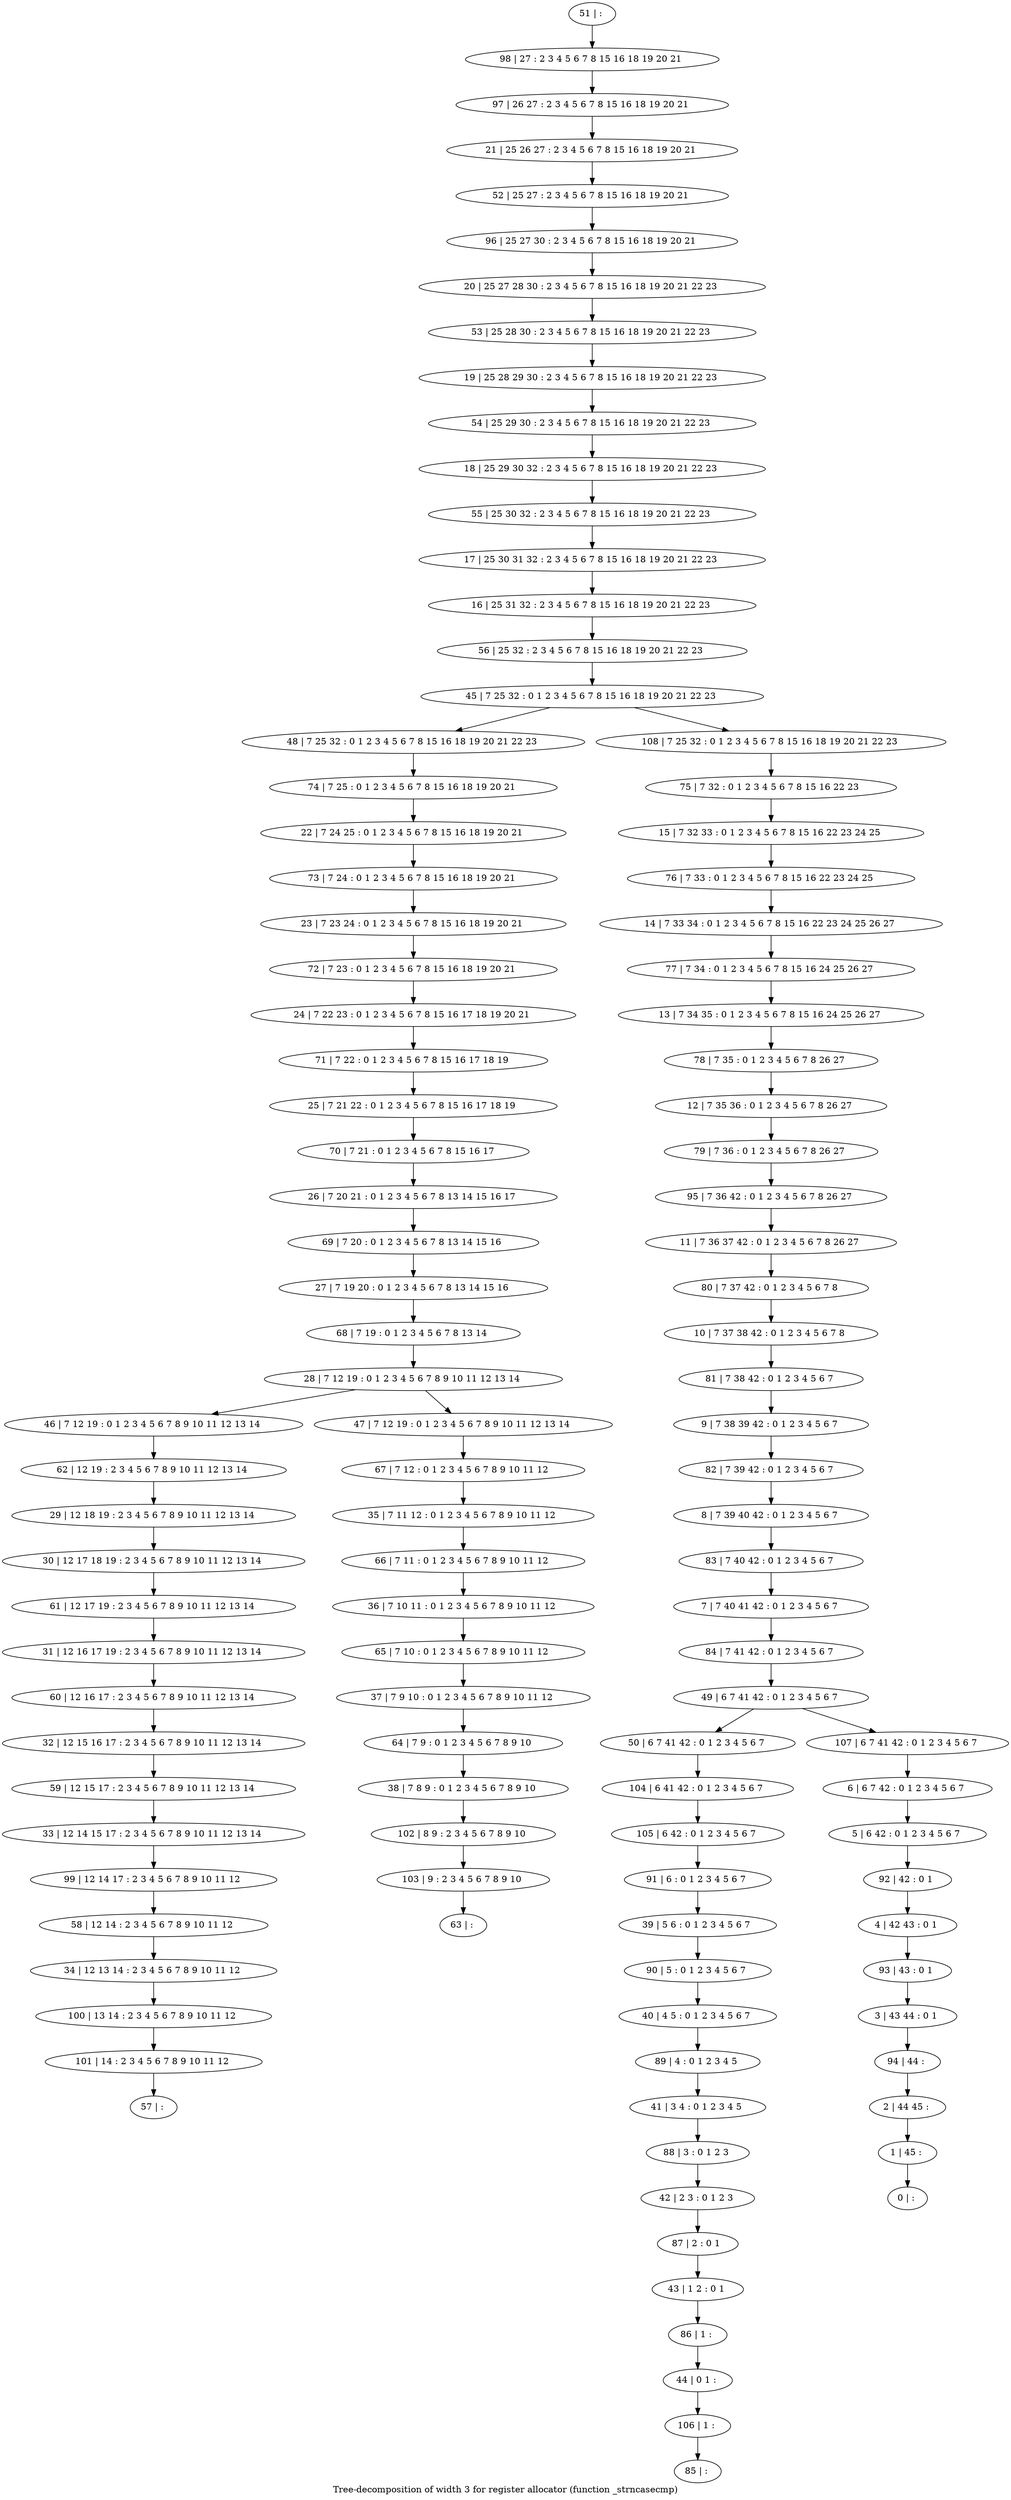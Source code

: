 digraph G {
graph [label="Tree-decomposition of width 3 for register allocator (function _strncasecmp)"]
0[label="0 | : "];
1[label="1 | 45 : "];
2[label="2 | 44 45 : "];
3[label="3 | 43 44 : 0 1 "];
4[label="4 | 42 43 : 0 1 "];
5[label="5 | 6 42 : 0 1 2 3 4 5 6 7 "];
6[label="6 | 6 7 42 : 0 1 2 3 4 5 6 7 "];
7[label="7 | 7 40 41 42 : 0 1 2 3 4 5 6 7 "];
8[label="8 | 7 39 40 42 : 0 1 2 3 4 5 6 7 "];
9[label="9 | 7 38 39 42 : 0 1 2 3 4 5 6 7 "];
10[label="10 | 7 37 38 42 : 0 1 2 3 4 5 6 7 8 "];
11[label="11 | 7 36 37 42 : 0 1 2 3 4 5 6 7 8 26 27 "];
12[label="12 | 7 35 36 : 0 1 2 3 4 5 6 7 8 26 27 "];
13[label="13 | 7 34 35 : 0 1 2 3 4 5 6 7 8 15 16 24 25 26 27 "];
14[label="14 | 7 33 34 : 0 1 2 3 4 5 6 7 8 15 16 22 23 24 25 26 27 "];
15[label="15 | 7 32 33 : 0 1 2 3 4 5 6 7 8 15 16 22 23 24 25 "];
16[label="16 | 25 31 32 : 2 3 4 5 6 7 8 15 16 18 19 20 21 22 23 "];
17[label="17 | 25 30 31 32 : 2 3 4 5 6 7 8 15 16 18 19 20 21 22 23 "];
18[label="18 | 25 29 30 32 : 2 3 4 5 6 7 8 15 16 18 19 20 21 22 23 "];
19[label="19 | 25 28 29 30 : 2 3 4 5 6 7 8 15 16 18 19 20 21 22 23 "];
20[label="20 | 25 27 28 30 : 2 3 4 5 6 7 8 15 16 18 19 20 21 22 23 "];
21[label="21 | 25 26 27 : 2 3 4 5 6 7 8 15 16 18 19 20 21 "];
22[label="22 | 7 24 25 : 0 1 2 3 4 5 6 7 8 15 16 18 19 20 21 "];
23[label="23 | 7 23 24 : 0 1 2 3 4 5 6 7 8 15 16 18 19 20 21 "];
24[label="24 | 7 22 23 : 0 1 2 3 4 5 6 7 8 15 16 17 18 19 20 21 "];
25[label="25 | 7 21 22 : 0 1 2 3 4 5 6 7 8 15 16 17 18 19 "];
26[label="26 | 7 20 21 : 0 1 2 3 4 5 6 7 8 13 14 15 16 17 "];
27[label="27 | 7 19 20 : 0 1 2 3 4 5 6 7 8 13 14 15 16 "];
28[label="28 | 7 12 19 : 0 1 2 3 4 5 6 7 8 9 10 11 12 13 14 "];
29[label="29 | 12 18 19 : 2 3 4 5 6 7 8 9 10 11 12 13 14 "];
30[label="30 | 12 17 18 19 : 2 3 4 5 6 7 8 9 10 11 12 13 14 "];
31[label="31 | 12 16 17 19 : 2 3 4 5 6 7 8 9 10 11 12 13 14 "];
32[label="32 | 12 15 16 17 : 2 3 4 5 6 7 8 9 10 11 12 13 14 "];
33[label="33 | 12 14 15 17 : 2 3 4 5 6 7 8 9 10 11 12 13 14 "];
34[label="34 | 12 13 14 : 2 3 4 5 6 7 8 9 10 11 12 "];
35[label="35 | 7 11 12 : 0 1 2 3 4 5 6 7 8 9 10 11 12 "];
36[label="36 | 7 10 11 : 0 1 2 3 4 5 6 7 8 9 10 11 12 "];
37[label="37 | 7 9 10 : 0 1 2 3 4 5 6 7 8 9 10 11 12 "];
38[label="38 | 7 8 9 : 0 1 2 3 4 5 6 7 8 9 10 "];
39[label="39 | 5 6 : 0 1 2 3 4 5 6 7 "];
40[label="40 | 4 5 : 0 1 2 3 4 5 6 7 "];
41[label="41 | 3 4 : 0 1 2 3 4 5 "];
42[label="42 | 2 3 : 0 1 2 3 "];
43[label="43 | 1 2 : 0 1 "];
44[label="44 | 0 1 : "];
45[label="45 | 7 25 32 : 0 1 2 3 4 5 6 7 8 15 16 18 19 20 21 22 23 "];
46[label="46 | 7 12 19 : 0 1 2 3 4 5 6 7 8 9 10 11 12 13 14 "];
47[label="47 | 7 12 19 : 0 1 2 3 4 5 6 7 8 9 10 11 12 13 14 "];
48[label="48 | 7 25 32 : 0 1 2 3 4 5 6 7 8 15 16 18 19 20 21 22 23 "];
49[label="49 | 6 7 41 42 : 0 1 2 3 4 5 6 7 "];
50[label="50 | 6 7 41 42 : 0 1 2 3 4 5 6 7 "];
51[label="51 | : "];
52[label="52 | 25 27 : 2 3 4 5 6 7 8 15 16 18 19 20 21 "];
53[label="53 | 25 28 30 : 2 3 4 5 6 7 8 15 16 18 19 20 21 22 23 "];
54[label="54 | 25 29 30 : 2 3 4 5 6 7 8 15 16 18 19 20 21 22 23 "];
55[label="55 | 25 30 32 : 2 3 4 5 6 7 8 15 16 18 19 20 21 22 23 "];
56[label="56 | 25 32 : 2 3 4 5 6 7 8 15 16 18 19 20 21 22 23 "];
57[label="57 | : "];
58[label="58 | 12 14 : 2 3 4 5 6 7 8 9 10 11 12 "];
59[label="59 | 12 15 17 : 2 3 4 5 6 7 8 9 10 11 12 13 14 "];
60[label="60 | 12 16 17 : 2 3 4 5 6 7 8 9 10 11 12 13 14 "];
61[label="61 | 12 17 19 : 2 3 4 5 6 7 8 9 10 11 12 13 14 "];
62[label="62 | 12 19 : 2 3 4 5 6 7 8 9 10 11 12 13 14 "];
63[label="63 | : "];
64[label="64 | 7 9 : 0 1 2 3 4 5 6 7 8 9 10 "];
65[label="65 | 7 10 : 0 1 2 3 4 5 6 7 8 9 10 11 12 "];
66[label="66 | 7 11 : 0 1 2 3 4 5 6 7 8 9 10 11 12 "];
67[label="67 | 7 12 : 0 1 2 3 4 5 6 7 8 9 10 11 12 "];
68[label="68 | 7 19 : 0 1 2 3 4 5 6 7 8 13 14 "];
69[label="69 | 7 20 : 0 1 2 3 4 5 6 7 8 13 14 15 16 "];
70[label="70 | 7 21 : 0 1 2 3 4 5 6 7 8 15 16 17 "];
71[label="71 | 7 22 : 0 1 2 3 4 5 6 7 8 15 16 17 18 19 "];
72[label="72 | 7 23 : 0 1 2 3 4 5 6 7 8 15 16 18 19 20 21 "];
73[label="73 | 7 24 : 0 1 2 3 4 5 6 7 8 15 16 18 19 20 21 "];
74[label="74 | 7 25 : 0 1 2 3 4 5 6 7 8 15 16 18 19 20 21 "];
75[label="75 | 7 32 : 0 1 2 3 4 5 6 7 8 15 16 22 23 "];
76[label="76 | 7 33 : 0 1 2 3 4 5 6 7 8 15 16 22 23 24 25 "];
77[label="77 | 7 34 : 0 1 2 3 4 5 6 7 8 15 16 24 25 26 27 "];
78[label="78 | 7 35 : 0 1 2 3 4 5 6 7 8 26 27 "];
79[label="79 | 7 36 : 0 1 2 3 4 5 6 7 8 26 27 "];
80[label="80 | 7 37 42 : 0 1 2 3 4 5 6 7 8 "];
81[label="81 | 7 38 42 : 0 1 2 3 4 5 6 7 "];
82[label="82 | 7 39 42 : 0 1 2 3 4 5 6 7 "];
83[label="83 | 7 40 42 : 0 1 2 3 4 5 6 7 "];
84[label="84 | 7 41 42 : 0 1 2 3 4 5 6 7 "];
85[label="85 | : "];
86[label="86 | 1 : "];
87[label="87 | 2 : 0 1 "];
88[label="88 | 3 : 0 1 2 3 "];
89[label="89 | 4 : 0 1 2 3 4 5 "];
90[label="90 | 5 : 0 1 2 3 4 5 6 7 "];
91[label="91 | 6 : 0 1 2 3 4 5 6 7 "];
92[label="92 | 42 : 0 1 "];
93[label="93 | 43 : 0 1 "];
94[label="94 | 44 : "];
95[label="95 | 7 36 42 : 0 1 2 3 4 5 6 7 8 26 27 "];
96[label="96 | 25 27 30 : 2 3 4 5 6 7 8 15 16 18 19 20 21 "];
97[label="97 | 26 27 : 2 3 4 5 6 7 8 15 16 18 19 20 21 "];
98[label="98 | 27 : 2 3 4 5 6 7 8 15 16 18 19 20 21 "];
99[label="99 | 12 14 17 : 2 3 4 5 6 7 8 9 10 11 12 "];
100[label="100 | 13 14 : 2 3 4 5 6 7 8 9 10 11 12 "];
101[label="101 | 14 : 2 3 4 5 6 7 8 9 10 11 12 "];
102[label="102 | 8 9 : 2 3 4 5 6 7 8 9 10 "];
103[label="103 | 9 : 2 3 4 5 6 7 8 9 10 "];
104[label="104 | 6 41 42 : 0 1 2 3 4 5 6 7 "];
105[label="105 | 6 42 : 0 1 2 3 4 5 6 7 "];
106[label="106 | 1 : "];
107[label="107 | 6 7 41 42 : 0 1 2 3 4 5 6 7 "];
108[label="108 | 7 25 32 : 0 1 2 3 4 5 6 7 8 15 16 18 19 20 21 22 23 "];
29->30 ;
28->46 ;
28->47 ;
58->34 ;
59->33 ;
32->59 ;
60->32 ;
31->60 ;
61->31 ;
30->61 ;
62->29 ;
46->62 ;
64->38 ;
37->64 ;
65->37 ;
36->65 ;
66->36 ;
35->66 ;
67->35 ;
47->67 ;
68->28 ;
27->68 ;
69->27 ;
26->69 ;
70->26 ;
25->70 ;
71->25 ;
24->71 ;
72->24 ;
23->72 ;
73->23 ;
22->73 ;
74->22 ;
48->74 ;
86->44 ;
43->86 ;
87->43 ;
42->87 ;
88->42 ;
41->88 ;
89->41 ;
40->89 ;
90->40 ;
39->90 ;
91->39 ;
99->58 ;
33->99 ;
34->100 ;
101->57 ;
100->101 ;
38->102 ;
103->63 ;
102->103 ;
50->104 ;
105->91 ;
104->105 ;
106->85 ;
44->106 ;
51->98 ;
98->97 ;
97->21 ;
21->52 ;
52->96 ;
96->20 ;
20->53 ;
53->19 ;
19->54 ;
54->18 ;
18->55 ;
55->17 ;
17->16 ;
16->56 ;
56->45 ;
75->15 ;
15->76 ;
76->14 ;
14->77 ;
77->13 ;
13->78 ;
78->12 ;
12->79 ;
79->95 ;
95->11 ;
11->80 ;
80->10 ;
10->81 ;
81->9 ;
9->82 ;
82->8 ;
8->83 ;
83->7 ;
7->84 ;
84->49 ;
6->5 ;
5->92 ;
92->4 ;
4->93 ;
93->3 ;
3->94 ;
94->2 ;
2->1 ;
1->0 ;
107->6 ;
108->75 ;
49->50 ;
49->107 ;
45->48 ;
45->108 ;
}
